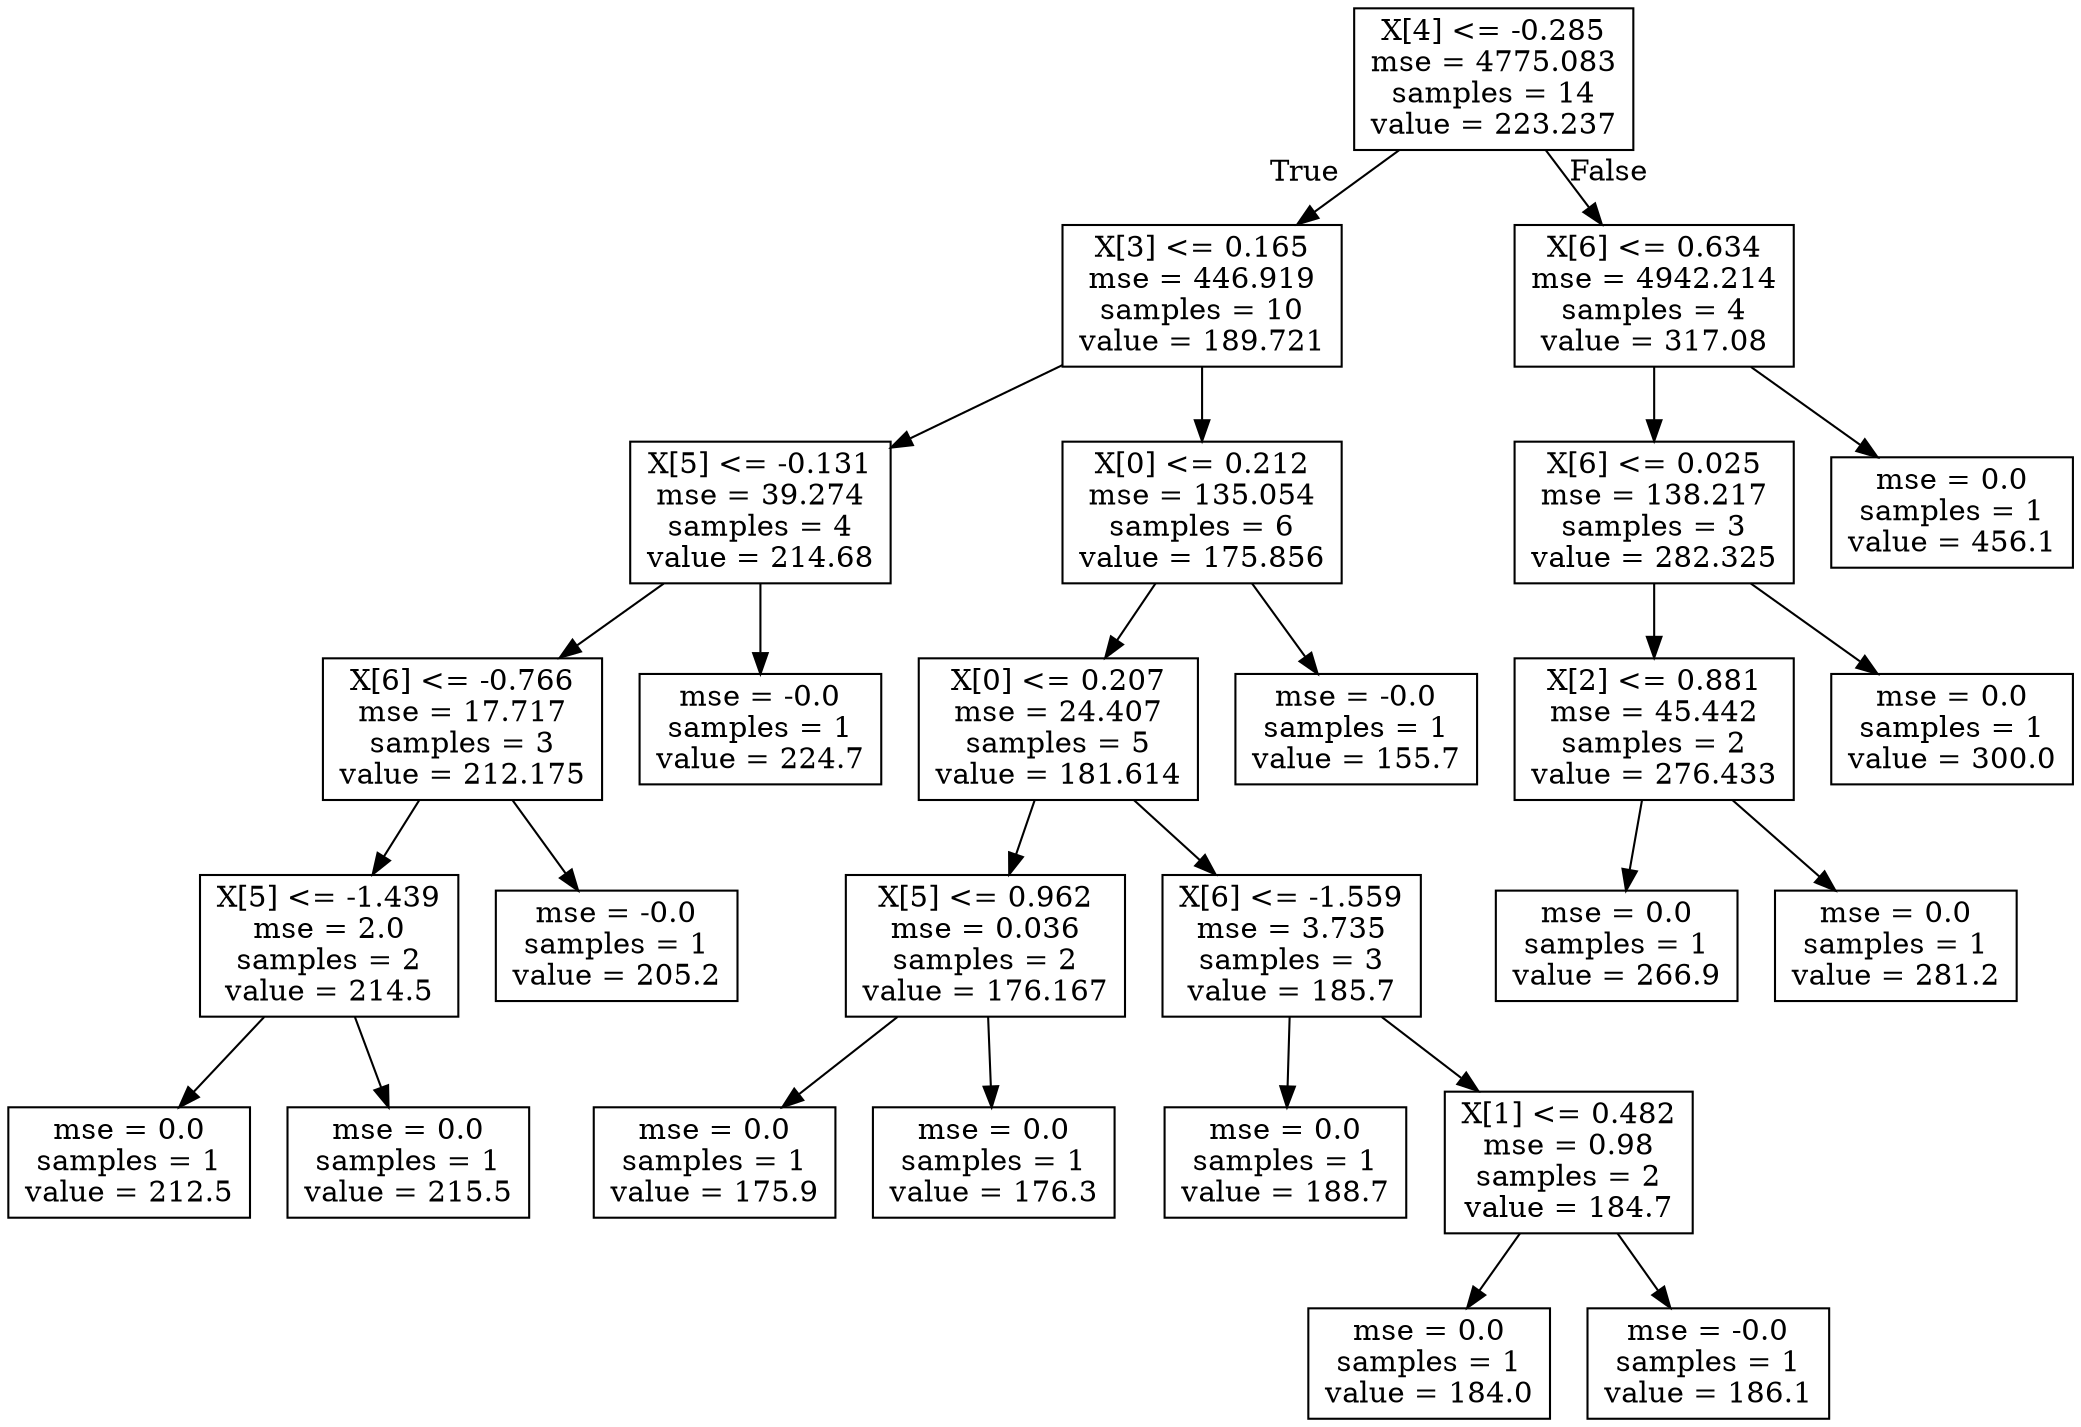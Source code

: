 digraph Tree {
node [shape=box] ;
0 [label="X[4] <= -0.285\nmse = 4775.083\nsamples = 14\nvalue = 223.237"] ;
1 [label="X[3] <= 0.165\nmse = 446.919\nsamples = 10\nvalue = 189.721"] ;
0 -> 1 [labeldistance=2.5, labelangle=45, headlabel="True"] ;
2 [label="X[5] <= -0.131\nmse = 39.274\nsamples = 4\nvalue = 214.68"] ;
1 -> 2 ;
3 [label="X[6] <= -0.766\nmse = 17.717\nsamples = 3\nvalue = 212.175"] ;
2 -> 3 ;
4 [label="X[5] <= -1.439\nmse = 2.0\nsamples = 2\nvalue = 214.5"] ;
3 -> 4 ;
5 [label="mse = 0.0\nsamples = 1\nvalue = 212.5"] ;
4 -> 5 ;
6 [label="mse = 0.0\nsamples = 1\nvalue = 215.5"] ;
4 -> 6 ;
7 [label="mse = -0.0\nsamples = 1\nvalue = 205.2"] ;
3 -> 7 ;
8 [label="mse = -0.0\nsamples = 1\nvalue = 224.7"] ;
2 -> 8 ;
9 [label="X[0] <= 0.212\nmse = 135.054\nsamples = 6\nvalue = 175.856"] ;
1 -> 9 ;
10 [label="X[0] <= 0.207\nmse = 24.407\nsamples = 5\nvalue = 181.614"] ;
9 -> 10 ;
11 [label="X[5] <= 0.962\nmse = 0.036\nsamples = 2\nvalue = 176.167"] ;
10 -> 11 ;
12 [label="mse = 0.0\nsamples = 1\nvalue = 175.9"] ;
11 -> 12 ;
13 [label="mse = 0.0\nsamples = 1\nvalue = 176.3"] ;
11 -> 13 ;
14 [label="X[6] <= -1.559\nmse = 3.735\nsamples = 3\nvalue = 185.7"] ;
10 -> 14 ;
15 [label="mse = 0.0\nsamples = 1\nvalue = 188.7"] ;
14 -> 15 ;
16 [label="X[1] <= 0.482\nmse = 0.98\nsamples = 2\nvalue = 184.7"] ;
14 -> 16 ;
17 [label="mse = 0.0\nsamples = 1\nvalue = 184.0"] ;
16 -> 17 ;
18 [label="mse = -0.0\nsamples = 1\nvalue = 186.1"] ;
16 -> 18 ;
19 [label="mse = -0.0\nsamples = 1\nvalue = 155.7"] ;
9 -> 19 ;
20 [label="X[6] <= 0.634\nmse = 4942.214\nsamples = 4\nvalue = 317.08"] ;
0 -> 20 [labeldistance=2.5, labelangle=-45, headlabel="False"] ;
21 [label="X[6] <= 0.025\nmse = 138.217\nsamples = 3\nvalue = 282.325"] ;
20 -> 21 ;
22 [label="X[2] <= 0.881\nmse = 45.442\nsamples = 2\nvalue = 276.433"] ;
21 -> 22 ;
23 [label="mse = 0.0\nsamples = 1\nvalue = 266.9"] ;
22 -> 23 ;
24 [label="mse = 0.0\nsamples = 1\nvalue = 281.2"] ;
22 -> 24 ;
25 [label="mse = 0.0\nsamples = 1\nvalue = 300.0"] ;
21 -> 25 ;
26 [label="mse = 0.0\nsamples = 1\nvalue = 456.1"] ;
20 -> 26 ;
}
